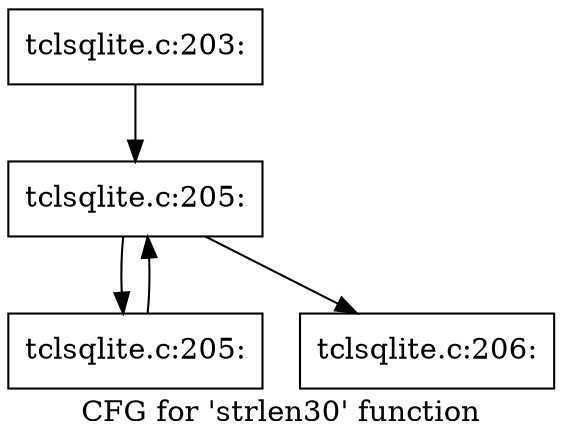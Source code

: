 digraph "CFG for 'strlen30' function" {
	label="CFG for 'strlen30' function";

	Node0x55a735a4bb50 [shape=record,label="{tclsqlite.c:203:}"];
	Node0x55a735a4bb50 -> Node0x55a735a4c0c0;
	Node0x55a735a4c0c0 [shape=record,label="{tclsqlite.c:205:}"];
	Node0x55a735a4c0c0 -> Node0x55a735a4e760;
	Node0x55a735a4c0c0 -> Node0x55a735a4d8b0;
	Node0x55a735a4e760 [shape=record,label="{tclsqlite.c:205:}"];
	Node0x55a735a4e760 -> Node0x55a735a4c0c0;
	Node0x55a735a4d8b0 [shape=record,label="{tclsqlite.c:206:}"];
}
